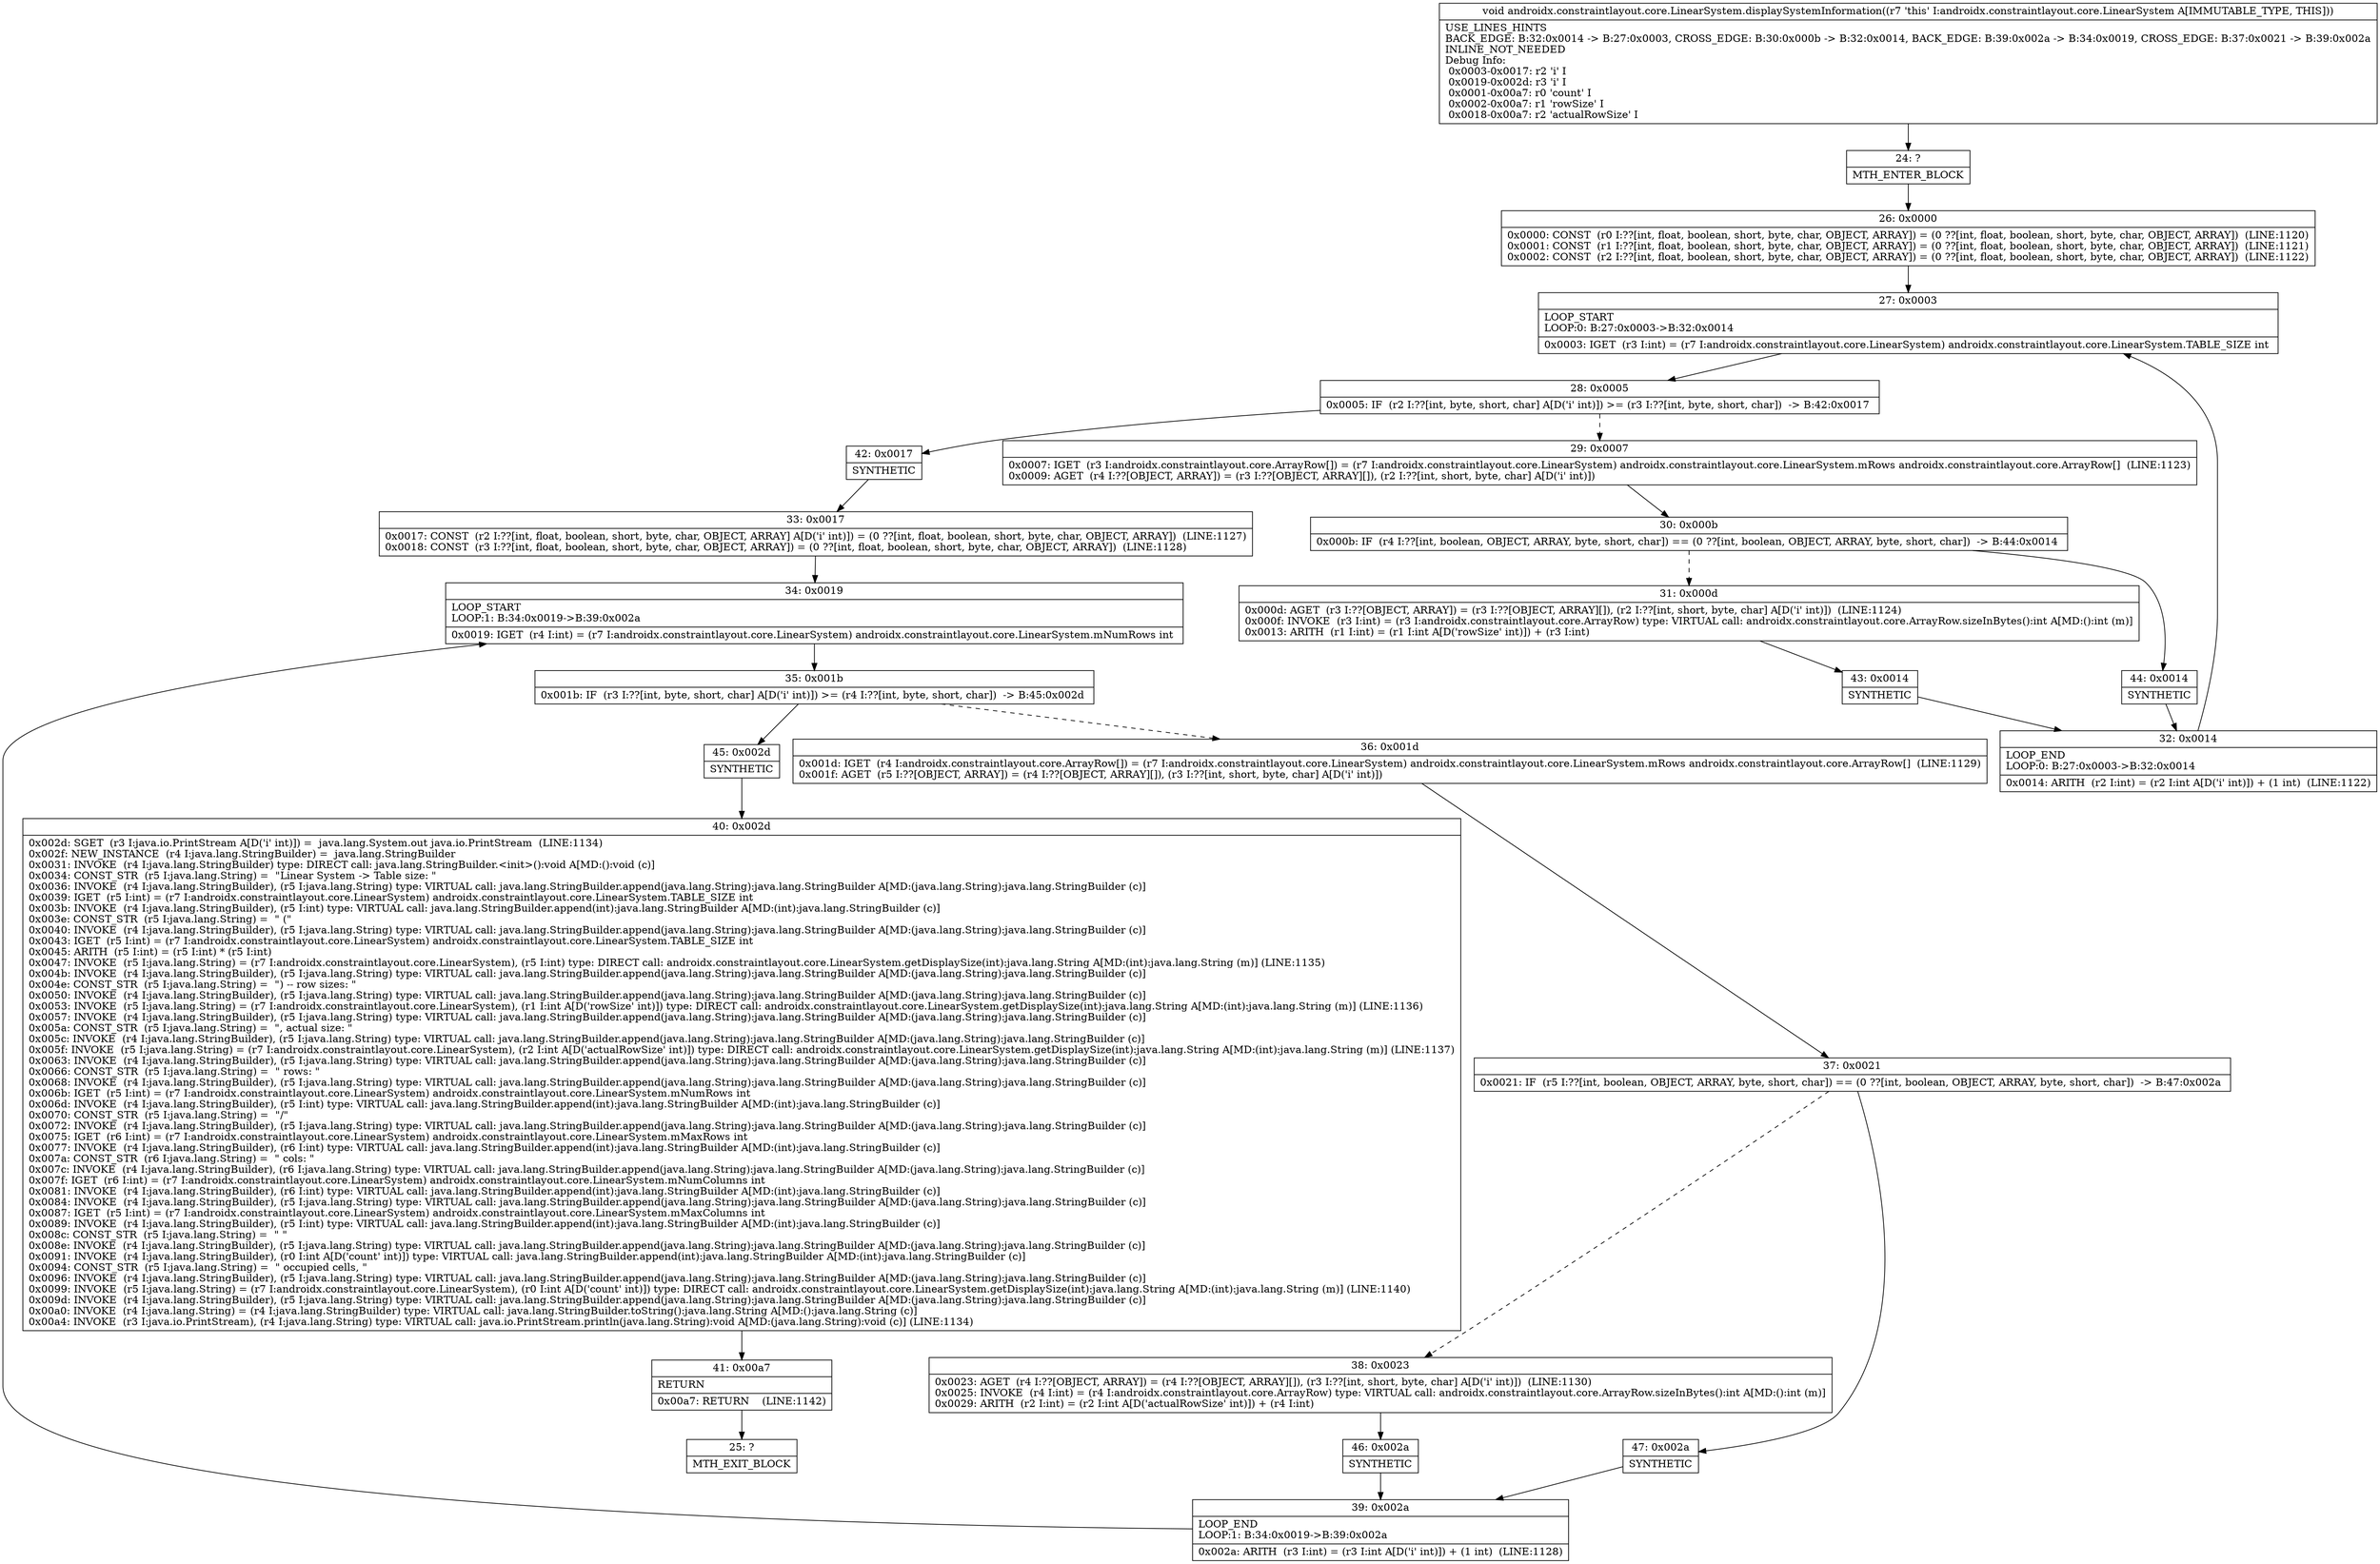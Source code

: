 digraph "CFG forandroidx.constraintlayout.core.LinearSystem.displaySystemInformation()V" {
Node_24 [shape=record,label="{24\:\ ?|MTH_ENTER_BLOCK\l}"];
Node_26 [shape=record,label="{26\:\ 0x0000|0x0000: CONST  (r0 I:??[int, float, boolean, short, byte, char, OBJECT, ARRAY]) = (0 ??[int, float, boolean, short, byte, char, OBJECT, ARRAY])  (LINE:1120)\l0x0001: CONST  (r1 I:??[int, float, boolean, short, byte, char, OBJECT, ARRAY]) = (0 ??[int, float, boolean, short, byte, char, OBJECT, ARRAY])  (LINE:1121)\l0x0002: CONST  (r2 I:??[int, float, boolean, short, byte, char, OBJECT, ARRAY]) = (0 ??[int, float, boolean, short, byte, char, OBJECT, ARRAY])  (LINE:1122)\l}"];
Node_27 [shape=record,label="{27\:\ 0x0003|LOOP_START\lLOOP:0: B:27:0x0003\-\>B:32:0x0014\l|0x0003: IGET  (r3 I:int) = (r7 I:androidx.constraintlayout.core.LinearSystem) androidx.constraintlayout.core.LinearSystem.TABLE_SIZE int \l}"];
Node_28 [shape=record,label="{28\:\ 0x0005|0x0005: IF  (r2 I:??[int, byte, short, char] A[D('i' int)]) \>= (r3 I:??[int, byte, short, char])  \-\> B:42:0x0017 \l}"];
Node_29 [shape=record,label="{29\:\ 0x0007|0x0007: IGET  (r3 I:androidx.constraintlayout.core.ArrayRow[]) = (r7 I:androidx.constraintlayout.core.LinearSystem) androidx.constraintlayout.core.LinearSystem.mRows androidx.constraintlayout.core.ArrayRow[]  (LINE:1123)\l0x0009: AGET  (r4 I:??[OBJECT, ARRAY]) = (r3 I:??[OBJECT, ARRAY][]), (r2 I:??[int, short, byte, char] A[D('i' int)]) \l}"];
Node_30 [shape=record,label="{30\:\ 0x000b|0x000b: IF  (r4 I:??[int, boolean, OBJECT, ARRAY, byte, short, char]) == (0 ??[int, boolean, OBJECT, ARRAY, byte, short, char])  \-\> B:44:0x0014 \l}"];
Node_31 [shape=record,label="{31\:\ 0x000d|0x000d: AGET  (r3 I:??[OBJECT, ARRAY]) = (r3 I:??[OBJECT, ARRAY][]), (r2 I:??[int, short, byte, char] A[D('i' int)])  (LINE:1124)\l0x000f: INVOKE  (r3 I:int) = (r3 I:androidx.constraintlayout.core.ArrayRow) type: VIRTUAL call: androidx.constraintlayout.core.ArrayRow.sizeInBytes():int A[MD:():int (m)]\l0x0013: ARITH  (r1 I:int) = (r1 I:int A[D('rowSize' int)]) + (r3 I:int) \l}"];
Node_43 [shape=record,label="{43\:\ 0x0014|SYNTHETIC\l}"];
Node_32 [shape=record,label="{32\:\ 0x0014|LOOP_END\lLOOP:0: B:27:0x0003\-\>B:32:0x0014\l|0x0014: ARITH  (r2 I:int) = (r2 I:int A[D('i' int)]) + (1 int)  (LINE:1122)\l}"];
Node_44 [shape=record,label="{44\:\ 0x0014|SYNTHETIC\l}"];
Node_42 [shape=record,label="{42\:\ 0x0017|SYNTHETIC\l}"];
Node_33 [shape=record,label="{33\:\ 0x0017|0x0017: CONST  (r2 I:??[int, float, boolean, short, byte, char, OBJECT, ARRAY] A[D('i' int)]) = (0 ??[int, float, boolean, short, byte, char, OBJECT, ARRAY])  (LINE:1127)\l0x0018: CONST  (r3 I:??[int, float, boolean, short, byte, char, OBJECT, ARRAY]) = (0 ??[int, float, boolean, short, byte, char, OBJECT, ARRAY])  (LINE:1128)\l}"];
Node_34 [shape=record,label="{34\:\ 0x0019|LOOP_START\lLOOP:1: B:34:0x0019\-\>B:39:0x002a\l|0x0019: IGET  (r4 I:int) = (r7 I:androidx.constraintlayout.core.LinearSystem) androidx.constraintlayout.core.LinearSystem.mNumRows int \l}"];
Node_35 [shape=record,label="{35\:\ 0x001b|0x001b: IF  (r3 I:??[int, byte, short, char] A[D('i' int)]) \>= (r4 I:??[int, byte, short, char])  \-\> B:45:0x002d \l}"];
Node_36 [shape=record,label="{36\:\ 0x001d|0x001d: IGET  (r4 I:androidx.constraintlayout.core.ArrayRow[]) = (r7 I:androidx.constraintlayout.core.LinearSystem) androidx.constraintlayout.core.LinearSystem.mRows androidx.constraintlayout.core.ArrayRow[]  (LINE:1129)\l0x001f: AGET  (r5 I:??[OBJECT, ARRAY]) = (r4 I:??[OBJECT, ARRAY][]), (r3 I:??[int, short, byte, char] A[D('i' int)]) \l}"];
Node_37 [shape=record,label="{37\:\ 0x0021|0x0021: IF  (r5 I:??[int, boolean, OBJECT, ARRAY, byte, short, char]) == (0 ??[int, boolean, OBJECT, ARRAY, byte, short, char])  \-\> B:47:0x002a \l}"];
Node_38 [shape=record,label="{38\:\ 0x0023|0x0023: AGET  (r4 I:??[OBJECT, ARRAY]) = (r4 I:??[OBJECT, ARRAY][]), (r3 I:??[int, short, byte, char] A[D('i' int)])  (LINE:1130)\l0x0025: INVOKE  (r4 I:int) = (r4 I:androidx.constraintlayout.core.ArrayRow) type: VIRTUAL call: androidx.constraintlayout.core.ArrayRow.sizeInBytes():int A[MD:():int (m)]\l0x0029: ARITH  (r2 I:int) = (r2 I:int A[D('actualRowSize' int)]) + (r4 I:int) \l}"];
Node_46 [shape=record,label="{46\:\ 0x002a|SYNTHETIC\l}"];
Node_39 [shape=record,label="{39\:\ 0x002a|LOOP_END\lLOOP:1: B:34:0x0019\-\>B:39:0x002a\l|0x002a: ARITH  (r3 I:int) = (r3 I:int A[D('i' int)]) + (1 int)  (LINE:1128)\l}"];
Node_47 [shape=record,label="{47\:\ 0x002a|SYNTHETIC\l}"];
Node_45 [shape=record,label="{45\:\ 0x002d|SYNTHETIC\l}"];
Node_40 [shape=record,label="{40\:\ 0x002d|0x002d: SGET  (r3 I:java.io.PrintStream A[D('i' int)]) =  java.lang.System.out java.io.PrintStream  (LINE:1134)\l0x002f: NEW_INSTANCE  (r4 I:java.lang.StringBuilder) =  java.lang.StringBuilder \l0x0031: INVOKE  (r4 I:java.lang.StringBuilder) type: DIRECT call: java.lang.StringBuilder.\<init\>():void A[MD:():void (c)]\l0x0034: CONST_STR  (r5 I:java.lang.String) =  \"Linear System \-\> Table size: \" \l0x0036: INVOKE  (r4 I:java.lang.StringBuilder), (r5 I:java.lang.String) type: VIRTUAL call: java.lang.StringBuilder.append(java.lang.String):java.lang.StringBuilder A[MD:(java.lang.String):java.lang.StringBuilder (c)]\l0x0039: IGET  (r5 I:int) = (r7 I:androidx.constraintlayout.core.LinearSystem) androidx.constraintlayout.core.LinearSystem.TABLE_SIZE int \l0x003b: INVOKE  (r4 I:java.lang.StringBuilder), (r5 I:int) type: VIRTUAL call: java.lang.StringBuilder.append(int):java.lang.StringBuilder A[MD:(int):java.lang.StringBuilder (c)]\l0x003e: CONST_STR  (r5 I:java.lang.String) =  \" (\" \l0x0040: INVOKE  (r4 I:java.lang.StringBuilder), (r5 I:java.lang.String) type: VIRTUAL call: java.lang.StringBuilder.append(java.lang.String):java.lang.StringBuilder A[MD:(java.lang.String):java.lang.StringBuilder (c)]\l0x0043: IGET  (r5 I:int) = (r7 I:androidx.constraintlayout.core.LinearSystem) androidx.constraintlayout.core.LinearSystem.TABLE_SIZE int \l0x0045: ARITH  (r5 I:int) = (r5 I:int) * (r5 I:int) \l0x0047: INVOKE  (r5 I:java.lang.String) = (r7 I:androidx.constraintlayout.core.LinearSystem), (r5 I:int) type: DIRECT call: androidx.constraintlayout.core.LinearSystem.getDisplaySize(int):java.lang.String A[MD:(int):java.lang.String (m)] (LINE:1135)\l0x004b: INVOKE  (r4 I:java.lang.StringBuilder), (r5 I:java.lang.String) type: VIRTUAL call: java.lang.StringBuilder.append(java.lang.String):java.lang.StringBuilder A[MD:(java.lang.String):java.lang.StringBuilder (c)]\l0x004e: CONST_STR  (r5 I:java.lang.String) =  \") \-\- row sizes: \" \l0x0050: INVOKE  (r4 I:java.lang.StringBuilder), (r5 I:java.lang.String) type: VIRTUAL call: java.lang.StringBuilder.append(java.lang.String):java.lang.StringBuilder A[MD:(java.lang.String):java.lang.StringBuilder (c)]\l0x0053: INVOKE  (r5 I:java.lang.String) = (r7 I:androidx.constraintlayout.core.LinearSystem), (r1 I:int A[D('rowSize' int)]) type: DIRECT call: androidx.constraintlayout.core.LinearSystem.getDisplaySize(int):java.lang.String A[MD:(int):java.lang.String (m)] (LINE:1136)\l0x0057: INVOKE  (r4 I:java.lang.StringBuilder), (r5 I:java.lang.String) type: VIRTUAL call: java.lang.StringBuilder.append(java.lang.String):java.lang.StringBuilder A[MD:(java.lang.String):java.lang.StringBuilder (c)]\l0x005a: CONST_STR  (r5 I:java.lang.String) =  \", actual size: \" \l0x005c: INVOKE  (r4 I:java.lang.StringBuilder), (r5 I:java.lang.String) type: VIRTUAL call: java.lang.StringBuilder.append(java.lang.String):java.lang.StringBuilder A[MD:(java.lang.String):java.lang.StringBuilder (c)]\l0x005f: INVOKE  (r5 I:java.lang.String) = (r7 I:androidx.constraintlayout.core.LinearSystem), (r2 I:int A[D('actualRowSize' int)]) type: DIRECT call: androidx.constraintlayout.core.LinearSystem.getDisplaySize(int):java.lang.String A[MD:(int):java.lang.String (m)] (LINE:1137)\l0x0063: INVOKE  (r4 I:java.lang.StringBuilder), (r5 I:java.lang.String) type: VIRTUAL call: java.lang.StringBuilder.append(java.lang.String):java.lang.StringBuilder A[MD:(java.lang.String):java.lang.StringBuilder (c)]\l0x0066: CONST_STR  (r5 I:java.lang.String) =  \" rows: \" \l0x0068: INVOKE  (r4 I:java.lang.StringBuilder), (r5 I:java.lang.String) type: VIRTUAL call: java.lang.StringBuilder.append(java.lang.String):java.lang.StringBuilder A[MD:(java.lang.String):java.lang.StringBuilder (c)]\l0x006b: IGET  (r5 I:int) = (r7 I:androidx.constraintlayout.core.LinearSystem) androidx.constraintlayout.core.LinearSystem.mNumRows int \l0x006d: INVOKE  (r4 I:java.lang.StringBuilder), (r5 I:int) type: VIRTUAL call: java.lang.StringBuilder.append(int):java.lang.StringBuilder A[MD:(int):java.lang.StringBuilder (c)]\l0x0070: CONST_STR  (r5 I:java.lang.String) =  \"\/\" \l0x0072: INVOKE  (r4 I:java.lang.StringBuilder), (r5 I:java.lang.String) type: VIRTUAL call: java.lang.StringBuilder.append(java.lang.String):java.lang.StringBuilder A[MD:(java.lang.String):java.lang.StringBuilder (c)]\l0x0075: IGET  (r6 I:int) = (r7 I:androidx.constraintlayout.core.LinearSystem) androidx.constraintlayout.core.LinearSystem.mMaxRows int \l0x0077: INVOKE  (r4 I:java.lang.StringBuilder), (r6 I:int) type: VIRTUAL call: java.lang.StringBuilder.append(int):java.lang.StringBuilder A[MD:(int):java.lang.StringBuilder (c)]\l0x007a: CONST_STR  (r6 I:java.lang.String) =  \" cols: \" \l0x007c: INVOKE  (r4 I:java.lang.StringBuilder), (r6 I:java.lang.String) type: VIRTUAL call: java.lang.StringBuilder.append(java.lang.String):java.lang.StringBuilder A[MD:(java.lang.String):java.lang.StringBuilder (c)]\l0x007f: IGET  (r6 I:int) = (r7 I:androidx.constraintlayout.core.LinearSystem) androidx.constraintlayout.core.LinearSystem.mNumColumns int \l0x0081: INVOKE  (r4 I:java.lang.StringBuilder), (r6 I:int) type: VIRTUAL call: java.lang.StringBuilder.append(int):java.lang.StringBuilder A[MD:(int):java.lang.StringBuilder (c)]\l0x0084: INVOKE  (r4 I:java.lang.StringBuilder), (r5 I:java.lang.String) type: VIRTUAL call: java.lang.StringBuilder.append(java.lang.String):java.lang.StringBuilder A[MD:(java.lang.String):java.lang.StringBuilder (c)]\l0x0087: IGET  (r5 I:int) = (r7 I:androidx.constraintlayout.core.LinearSystem) androidx.constraintlayout.core.LinearSystem.mMaxColumns int \l0x0089: INVOKE  (r4 I:java.lang.StringBuilder), (r5 I:int) type: VIRTUAL call: java.lang.StringBuilder.append(int):java.lang.StringBuilder A[MD:(int):java.lang.StringBuilder (c)]\l0x008c: CONST_STR  (r5 I:java.lang.String) =  \" \" \l0x008e: INVOKE  (r4 I:java.lang.StringBuilder), (r5 I:java.lang.String) type: VIRTUAL call: java.lang.StringBuilder.append(java.lang.String):java.lang.StringBuilder A[MD:(java.lang.String):java.lang.StringBuilder (c)]\l0x0091: INVOKE  (r4 I:java.lang.StringBuilder), (r0 I:int A[D('count' int)]) type: VIRTUAL call: java.lang.StringBuilder.append(int):java.lang.StringBuilder A[MD:(int):java.lang.StringBuilder (c)]\l0x0094: CONST_STR  (r5 I:java.lang.String) =  \" occupied cells, \" \l0x0096: INVOKE  (r4 I:java.lang.StringBuilder), (r5 I:java.lang.String) type: VIRTUAL call: java.lang.StringBuilder.append(java.lang.String):java.lang.StringBuilder A[MD:(java.lang.String):java.lang.StringBuilder (c)]\l0x0099: INVOKE  (r5 I:java.lang.String) = (r7 I:androidx.constraintlayout.core.LinearSystem), (r0 I:int A[D('count' int)]) type: DIRECT call: androidx.constraintlayout.core.LinearSystem.getDisplaySize(int):java.lang.String A[MD:(int):java.lang.String (m)] (LINE:1140)\l0x009d: INVOKE  (r4 I:java.lang.StringBuilder), (r5 I:java.lang.String) type: VIRTUAL call: java.lang.StringBuilder.append(java.lang.String):java.lang.StringBuilder A[MD:(java.lang.String):java.lang.StringBuilder (c)]\l0x00a0: INVOKE  (r4 I:java.lang.String) = (r4 I:java.lang.StringBuilder) type: VIRTUAL call: java.lang.StringBuilder.toString():java.lang.String A[MD:():java.lang.String (c)]\l0x00a4: INVOKE  (r3 I:java.io.PrintStream), (r4 I:java.lang.String) type: VIRTUAL call: java.io.PrintStream.println(java.lang.String):void A[MD:(java.lang.String):void (c)] (LINE:1134)\l}"];
Node_41 [shape=record,label="{41\:\ 0x00a7|RETURN\l|0x00a7: RETURN    (LINE:1142)\l}"];
Node_25 [shape=record,label="{25\:\ ?|MTH_EXIT_BLOCK\l}"];
MethodNode[shape=record,label="{void androidx.constraintlayout.core.LinearSystem.displaySystemInformation((r7 'this' I:androidx.constraintlayout.core.LinearSystem A[IMMUTABLE_TYPE, THIS]))  | USE_LINES_HINTS\lBACK_EDGE: B:32:0x0014 \-\> B:27:0x0003, CROSS_EDGE: B:30:0x000b \-\> B:32:0x0014, BACK_EDGE: B:39:0x002a \-\> B:34:0x0019, CROSS_EDGE: B:37:0x0021 \-\> B:39:0x002a\lINLINE_NOT_NEEDED\lDebug Info:\l  0x0003\-0x0017: r2 'i' I\l  0x0019\-0x002d: r3 'i' I\l  0x0001\-0x00a7: r0 'count' I\l  0x0002\-0x00a7: r1 'rowSize' I\l  0x0018\-0x00a7: r2 'actualRowSize' I\l}"];
MethodNode -> Node_24;Node_24 -> Node_26;
Node_26 -> Node_27;
Node_27 -> Node_28;
Node_28 -> Node_29[style=dashed];
Node_28 -> Node_42;
Node_29 -> Node_30;
Node_30 -> Node_31[style=dashed];
Node_30 -> Node_44;
Node_31 -> Node_43;
Node_43 -> Node_32;
Node_32 -> Node_27;
Node_44 -> Node_32;
Node_42 -> Node_33;
Node_33 -> Node_34;
Node_34 -> Node_35;
Node_35 -> Node_36[style=dashed];
Node_35 -> Node_45;
Node_36 -> Node_37;
Node_37 -> Node_38[style=dashed];
Node_37 -> Node_47;
Node_38 -> Node_46;
Node_46 -> Node_39;
Node_39 -> Node_34;
Node_47 -> Node_39;
Node_45 -> Node_40;
Node_40 -> Node_41;
Node_41 -> Node_25;
}

